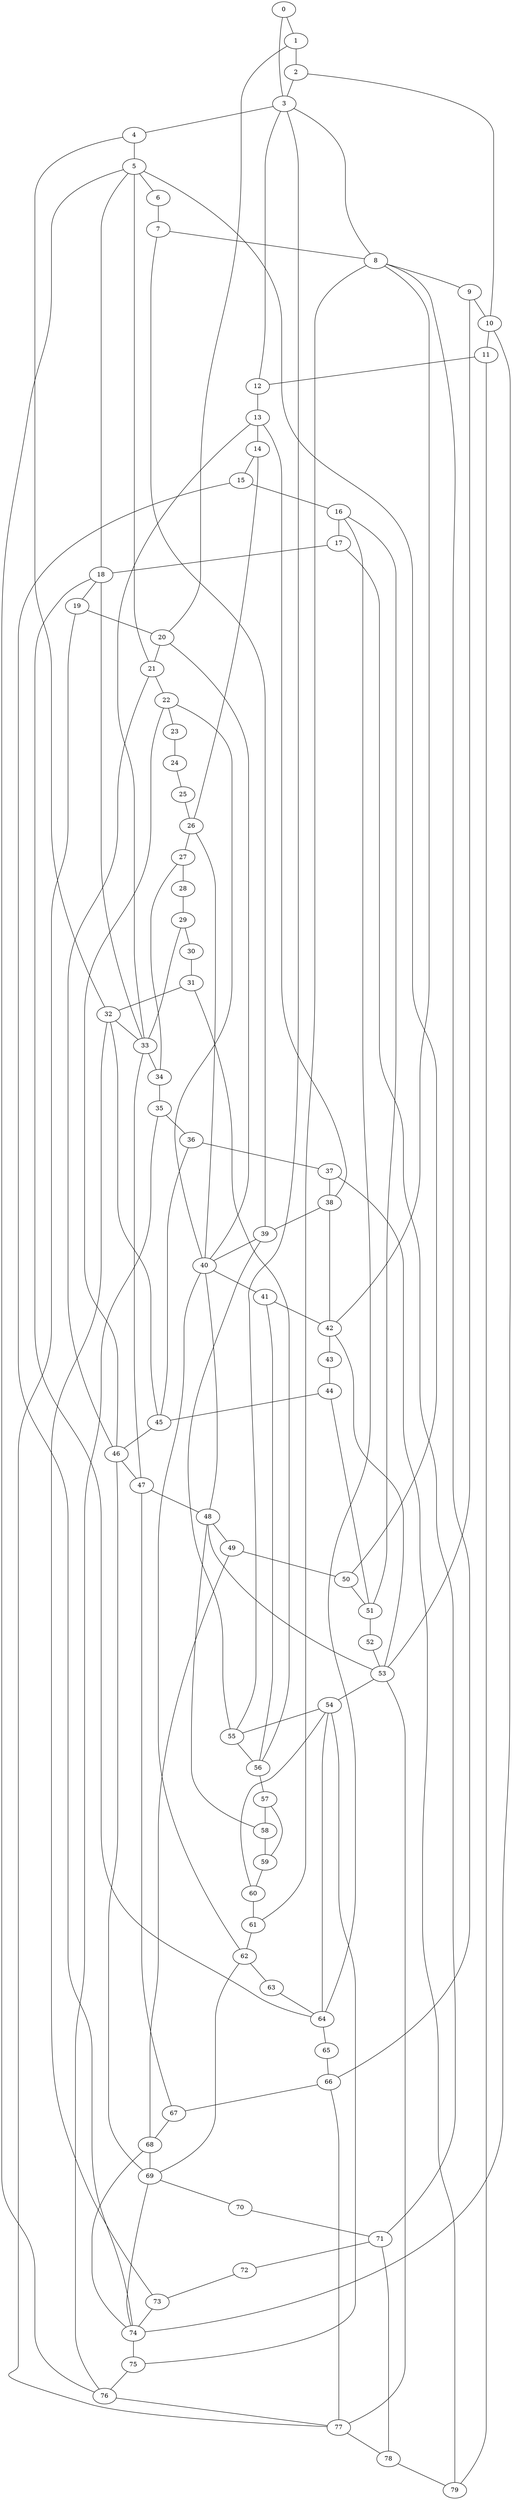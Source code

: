 
graph graphname {
    0 -- 1
0 -- 3
1 -- 2
1 -- 20
2 -- 3
2 -- 10
3 -- 4
3 -- 8
3 -- 12
3 -- 55
4 -- 5
4 -- 32
5 -- 6
5 -- 50
5 -- 18
5 -- 21
5 -- 76
6 -- 7
7 -- 8
7 -- 39
8 -- 9
8 -- 66
8 -- 42
8 -- 61
9 -- 10
9 -- 53
10 -- 11
10 -- 74
11 -- 12
11 -- 79
12 -- 13
13 -- 14
13 -- 33
13 -- 38
14 -- 15
14 -- 26
15 -- 16
15 -- 74
16 -- 17
16 -- 64
16 -- 51
17 -- 18
17 -- 71
18 -- 19
18 -- 64
18 -- 33
19 -- 20
19 -- 77
20 -- 21
20 -- 40
21 -- 22
21 -- 46
22 -- 23
22 -- 40
22 -- 46
23 -- 24
24 -- 25
25 -- 26
26 -- 27
26 -- 40
27 -- 28
27 -- 34
28 -- 29
29 -- 30
29 -- 33
30 -- 31
31 -- 32
31 -- 56
32 -- 33
32 -- 45
32 -- 73
33 -- 34
33 -- 47
34 -- 35
35 -- 36
35 -- 76
36 -- 37
36 -- 45
37 -- 38
37 -- 79
38 -- 39
38 -- 42
39 -- 40
39 -- 55
40 -- 41
40 -- 48
40 -- 62
41 -- 42
41 -- 56
42 -- 43
42 -- 53
43 -- 44
44 -- 45
44 -- 51
45 -- 46
46 -- 47
46 -- 69
47 -- 48
47 -- 67
48 -- 49
48 -- 58
48 -- 53
49 -- 50
49 -- 68
50 -- 51
51 -- 52
52 -- 53
53 -- 54
53 -- 77
54 -- 55
54 -- 75
54 -- 60
54 -- 64
55 -- 56
56 -- 57
57 -- 58
57 -- 59
58 -- 59
59 -- 60
60 -- 61
61 -- 62
62 -- 63
62 -- 69
63 -- 64
64 -- 65
65 -- 66
66 -- 67
66 -- 77
67 -- 68
68 -- 69
68 -- 74
69 -- 70
69 -- 74
70 -- 71
71 -- 72
71 -- 78
72 -- 73
73 -- 74
74 -- 75
75 -- 76
76 -- 77
77 -- 78
78 -- 79

}
